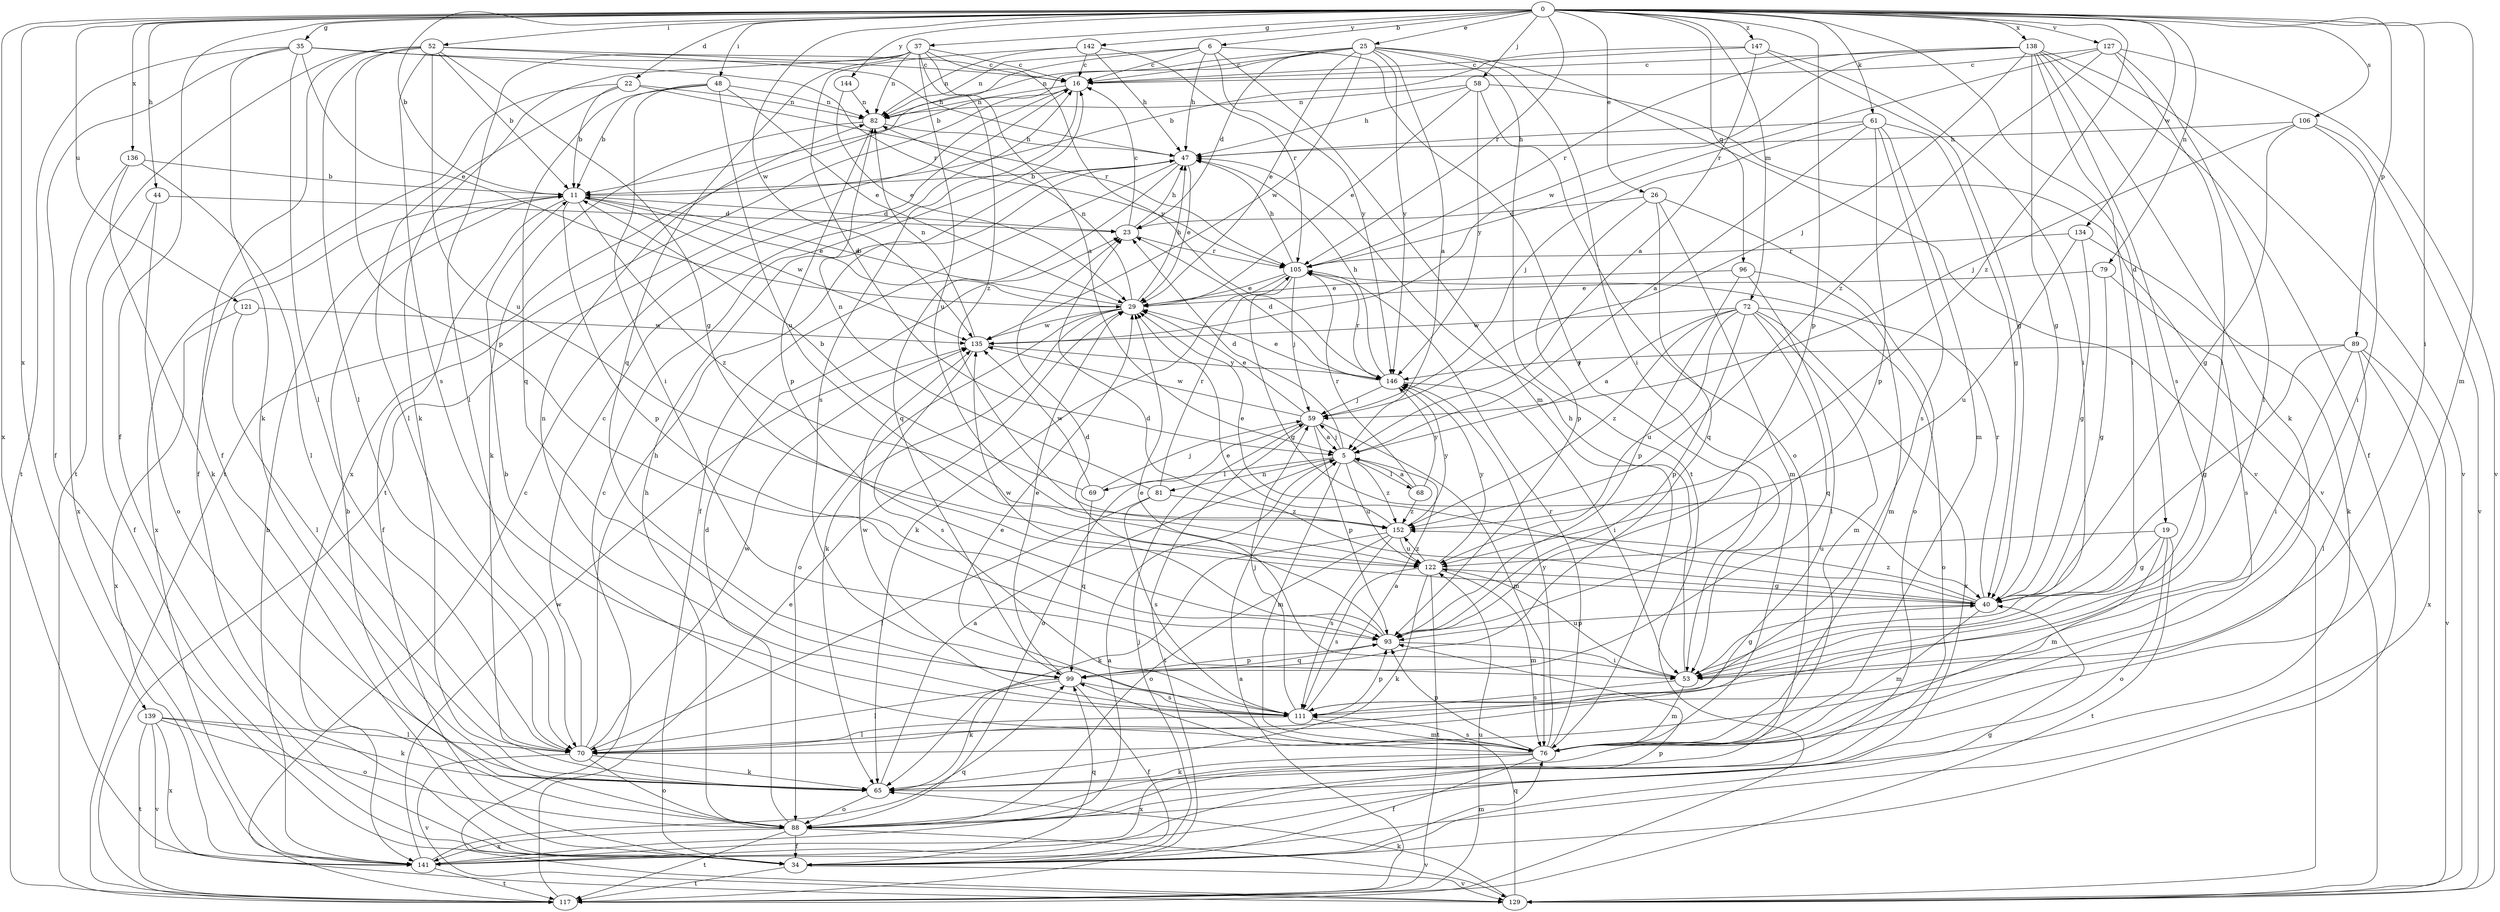 strict digraph  {
0;
5;
6;
11;
16;
19;
22;
23;
25;
26;
29;
34;
35;
37;
40;
44;
47;
48;
52;
53;
58;
59;
61;
65;
68;
69;
70;
72;
76;
79;
81;
82;
88;
89;
93;
96;
99;
105;
106;
111;
117;
121;
122;
127;
129;
134;
135;
136;
138;
139;
141;
142;
144;
146;
147;
152;
0 -> 6  [label=b];
0 -> 11  [label=b];
0 -> 19  [label=d];
0 -> 22  [label=d];
0 -> 25  [label=e];
0 -> 26  [label=e];
0 -> 34  [label=f];
0 -> 35  [label=g];
0 -> 37  [label=g];
0 -> 44  [label=h];
0 -> 48  [label=i];
0 -> 52  [label=i];
0 -> 53  [label=i];
0 -> 58  [label=j];
0 -> 61  [label=k];
0 -> 72  [label=m];
0 -> 76  [label=m];
0 -> 79  [label=n];
0 -> 89  [label=p];
0 -> 93  [label=p];
0 -> 96  [label=q];
0 -> 105  [label=r];
0 -> 106  [label=s];
0 -> 121  [label=u];
0 -> 127  [label=v];
0 -> 134  [label=w];
0 -> 135  [label=w];
0 -> 136  [label=x];
0 -> 138  [label=x];
0 -> 139  [label=x];
0 -> 141  [label=x];
0 -> 142  [label=y];
0 -> 144  [label=y];
0 -> 147  [label=z];
0 -> 152  [label=z];
5 -> 23  [label=d];
5 -> 59  [label=j];
5 -> 68  [label=l];
5 -> 69  [label=l];
5 -> 76  [label=m];
5 -> 81  [label=n];
5 -> 122  [label=u];
5 -> 152  [label=z];
6 -> 16  [label=c];
6 -> 47  [label=h];
6 -> 53  [label=i];
6 -> 76  [label=m];
6 -> 82  [label=n];
6 -> 117  [label=t];
6 -> 146  [label=y];
11 -> 23  [label=d];
11 -> 29  [label=e];
11 -> 34  [label=f];
11 -> 93  [label=p];
11 -> 135  [label=w];
11 -> 141  [label=x];
11 -> 152  [label=z];
16 -> 82  [label=n];
16 -> 111  [label=s];
16 -> 117  [label=t];
16 -> 141  [label=x];
19 -> 40  [label=g];
19 -> 76  [label=m];
19 -> 88  [label=o];
19 -> 117  [label=t];
19 -> 122  [label=u];
22 -> 11  [label=b];
22 -> 34  [label=f];
22 -> 70  [label=l];
22 -> 82  [label=n];
22 -> 105  [label=r];
23 -> 16  [label=c];
23 -> 47  [label=h];
23 -> 105  [label=r];
25 -> 5  [label=a];
25 -> 11  [label=b];
25 -> 16  [label=c];
25 -> 23  [label=d];
25 -> 29  [label=e];
25 -> 53  [label=i];
25 -> 82  [label=n];
25 -> 117  [label=t];
25 -> 129  [label=v];
25 -> 135  [label=w];
25 -> 146  [label=y];
26 -> 23  [label=d];
26 -> 76  [label=m];
26 -> 88  [label=o];
26 -> 93  [label=p];
26 -> 99  [label=q];
29 -> 11  [label=b];
29 -> 47  [label=h];
29 -> 65  [label=k];
29 -> 82  [label=n];
29 -> 88  [label=o];
29 -> 135  [label=w];
34 -> 40  [label=g];
34 -> 59  [label=j];
34 -> 76  [label=m];
34 -> 99  [label=q];
34 -> 117  [label=t];
34 -> 129  [label=v];
35 -> 16  [label=c];
35 -> 29  [label=e];
35 -> 34  [label=f];
35 -> 65  [label=k];
35 -> 70  [label=l];
35 -> 105  [label=r];
35 -> 117  [label=t];
37 -> 5  [label=a];
37 -> 16  [label=c];
37 -> 65  [label=k];
37 -> 70  [label=l];
37 -> 82  [label=n];
37 -> 99  [label=q];
37 -> 122  [label=u];
37 -> 146  [label=y];
37 -> 152  [label=z];
40 -> 23  [label=d];
40 -> 29  [label=e];
40 -> 76  [label=m];
40 -> 93  [label=p];
40 -> 105  [label=r];
40 -> 152  [label=z];
44 -> 23  [label=d];
44 -> 34  [label=f];
44 -> 88  [label=o];
47 -> 11  [label=b];
47 -> 29  [label=e];
47 -> 34  [label=f];
47 -> 99  [label=q];
48 -> 11  [label=b];
48 -> 29  [label=e];
48 -> 53  [label=i];
48 -> 82  [label=n];
48 -> 99  [label=q];
48 -> 122  [label=u];
52 -> 11  [label=b];
52 -> 16  [label=c];
52 -> 34  [label=f];
52 -> 40  [label=g];
52 -> 47  [label=h];
52 -> 70  [label=l];
52 -> 93  [label=p];
52 -> 111  [label=s];
52 -> 117  [label=t];
52 -> 122  [label=u];
53 -> 29  [label=e];
53 -> 40  [label=g];
53 -> 47  [label=h];
53 -> 76  [label=m];
53 -> 111  [label=s];
53 -> 122  [label=u];
58 -> 29  [label=e];
58 -> 47  [label=h];
58 -> 82  [label=n];
58 -> 88  [label=o];
58 -> 129  [label=v];
58 -> 146  [label=y];
59 -> 5  [label=a];
59 -> 29  [label=e];
59 -> 76  [label=m];
59 -> 88  [label=o];
59 -> 93  [label=p];
59 -> 117  [label=t];
59 -> 135  [label=w];
61 -> 5  [label=a];
61 -> 40  [label=g];
61 -> 47  [label=h];
61 -> 59  [label=j];
61 -> 76  [label=m];
61 -> 93  [label=p];
61 -> 111  [label=s];
65 -> 5  [label=a];
65 -> 88  [label=o];
68 -> 5  [label=a];
68 -> 105  [label=r];
68 -> 146  [label=y];
68 -> 152  [label=z];
69 -> 11  [label=b];
69 -> 59  [label=j];
69 -> 99  [label=q];
69 -> 135  [label=w];
70 -> 16  [label=c];
70 -> 47  [label=h];
70 -> 65  [label=k];
70 -> 88  [label=o];
70 -> 129  [label=v];
70 -> 135  [label=w];
72 -> 5  [label=a];
72 -> 76  [label=m];
72 -> 88  [label=o];
72 -> 93  [label=p];
72 -> 99  [label=q];
72 -> 122  [label=u];
72 -> 135  [label=w];
72 -> 141  [label=x];
72 -> 152  [label=z];
76 -> 11  [label=b];
76 -> 29  [label=e];
76 -> 34  [label=f];
76 -> 65  [label=k];
76 -> 93  [label=p];
76 -> 105  [label=r];
76 -> 111  [label=s];
76 -> 141  [label=x];
76 -> 146  [label=y];
79 -> 29  [label=e];
79 -> 40  [label=g];
79 -> 111  [label=s];
81 -> 70  [label=l];
81 -> 82  [label=n];
81 -> 105  [label=r];
81 -> 111  [label=s];
81 -> 152  [label=z];
82 -> 47  [label=h];
82 -> 65  [label=k];
82 -> 93  [label=p];
88 -> 11  [label=b];
88 -> 23  [label=d];
88 -> 34  [label=f];
88 -> 47  [label=h];
88 -> 117  [label=t];
88 -> 129  [label=v];
88 -> 141  [label=x];
89 -> 40  [label=g];
89 -> 53  [label=i];
89 -> 70  [label=l];
89 -> 129  [label=v];
89 -> 141  [label=x];
89 -> 146  [label=y];
93 -> 23  [label=d];
93 -> 53  [label=i];
93 -> 99  [label=q];
93 -> 135  [label=w];
96 -> 29  [label=e];
96 -> 70  [label=l];
96 -> 76  [label=m];
96 -> 93  [label=p];
99 -> 29  [label=e];
99 -> 34  [label=f];
99 -> 65  [label=k];
99 -> 70  [label=l];
99 -> 93  [label=p];
99 -> 111  [label=s];
105 -> 29  [label=e];
105 -> 40  [label=g];
105 -> 47  [label=h];
105 -> 59  [label=j];
105 -> 65  [label=k];
106 -> 40  [label=g];
106 -> 47  [label=h];
106 -> 53  [label=i];
106 -> 59  [label=j];
106 -> 129  [label=v];
111 -> 5  [label=a];
111 -> 59  [label=j];
111 -> 70  [label=l];
111 -> 76  [label=m];
111 -> 82  [label=n];
111 -> 93  [label=p];
111 -> 135  [label=w];
117 -> 5  [label=a];
117 -> 16  [label=c];
117 -> 29  [label=e];
117 -> 122  [label=u];
121 -> 70  [label=l];
121 -> 135  [label=w];
121 -> 141  [label=x];
122 -> 40  [label=g];
122 -> 65  [label=k];
122 -> 76  [label=m];
122 -> 111  [label=s];
122 -> 117  [label=t];
122 -> 146  [label=y];
122 -> 152  [label=z];
127 -> 16  [label=c];
127 -> 53  [label=i];
127 -> 70  [label=l];
127 -> 105  [label=r];
127 -> 129  [label=v];
127 -> 152  [label=z];
129 -> 16  [label=c];
129 -> 65  [label=k];
129 -> 99  [label=q];
134 -> 40  [label=g];
134 -> 65  [label=k];
134 -> 105  [label=r];
134 -> 122  [label=u];
135 -> 82  [label=n];
135 -> 111  [label=s];
135 -> 146  [label=y];
136 -> 11  [label=b];
136 -> 65  [label=k];
136 -> 70  [label=l];
136 -> 141  [label=x];
138 -> 16  [label=c];
138 -> 34  [label=f];
138 -> 40  [label=g];
138 -> 53  [label=i];
138 -> 59  [label=j];
138 -> 65  [label=k];
138 -> 105  [label=r];
138 -> 111  [label=s];
138 -> 129  [label=v];
138 -> 135  [label=w];
139 -> 65  [label=k];
139 -> 70  [label=l];
139 -> 88  [label=o];
139 -> 117  [label=t];
139 -> 129  [label=v];
139 -> 141  [label=x];
141 -> 5  [label=a];
141 -> 11  [label=b];
141 -> 93  [label=p];
141 -> 99  [label=q];
141 -> 117  [label=t];
141 -> 135  [label=w];
142 -> 5  [label=a];
142 -> 16  [label=c];
142 -> 47  [label=h];
142 -> 82  [label=n];
142 -> 105  [label=r];
144 -> 29  [label=e];
144 -> 82  [label=n];
146 -> 23  [label=d];
146 -> 29  [label=e];
146 -> 47  [label=h];
146 -> 53  [label=i];
146 -> 59  [label=j];
146 -> 105  [label=r];
147 -> 5  [label=a];
147 -> 11  [label=b];
147 -> 16  [label=c];
147 -> 40  [label=g];
147 -> 53  [label=i];
152 -> 29  [label=e];
152 -> 65  [label=k];
152 -> 88  [label=o];
152 -> 111  [label=s];
152 -> 122  [label=u];
152 -> 146  [label=y];
}
